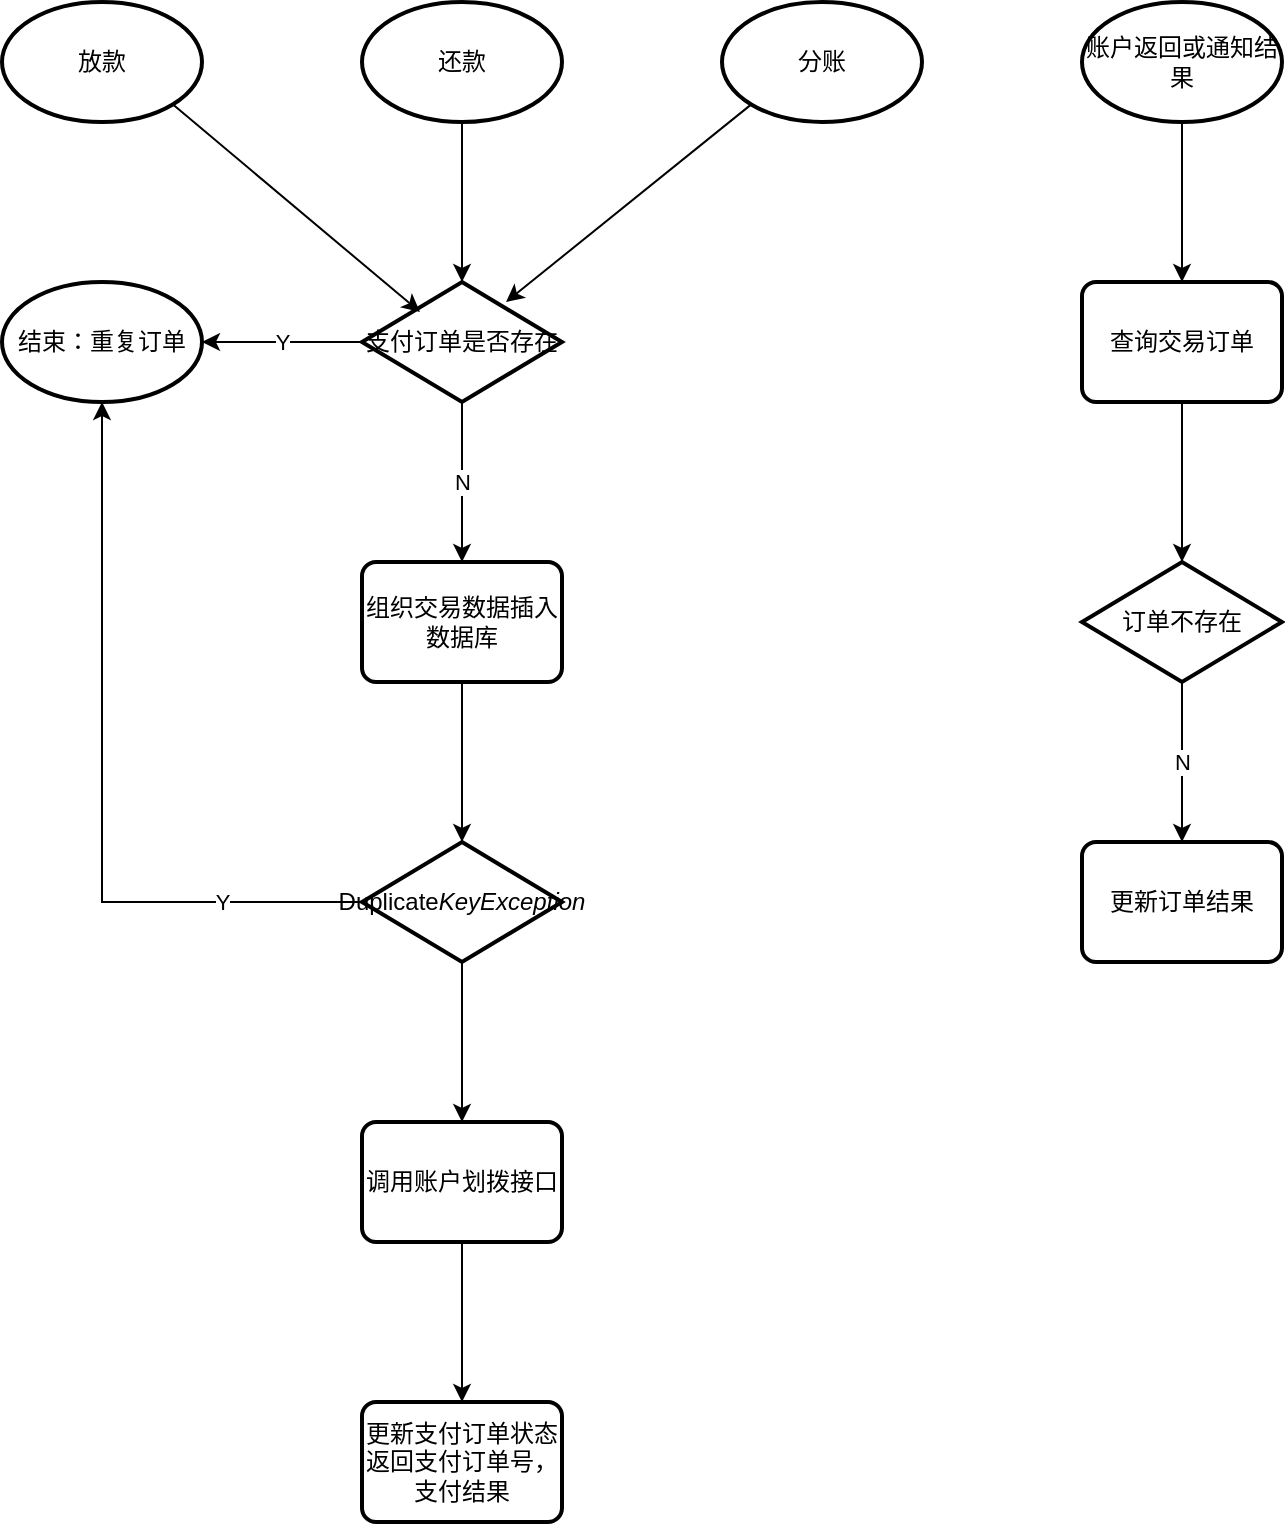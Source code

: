 <mxfile version="10.6.3" type="github"><diagram id="NWJcT1QCW1dGEFIDILSk" name="第 1 页"><mxGraphModel dx="1398" dy="833" grid="1" gridSize="10" guides="1" tooltips="1" connect="1" arrows="1" fold="1" page="1" pageScale="1" pageWidth="1100" pageHeight="850" math="0" shadow="0"><root><mxCell id="0"/><mxCell id="1" parent="0"/><mxCell id="Udy7956C5ADxA2FnRkIs-16" value="" style="edgeStyle=none;rounded=0;orthogonalLoop=1;jettySize=auto;html=1;" edge="1" parent="1" source="Udy7956C5ADxA2FnRkIs-1" target="Udy7956C5ADxA2FnRkIs-15"><mxGeometry relative="1" as="geometry"/></mxCell><mxCell id="Udy7956C5ADxA2FnRkIs-1" value="还款" style="strokeWidth=2;html=1;shape=mxgraph.flowchart.start_1;whiteSpace=wrap;" vertex="1" parent="1"><mxGeometry x="220" y="40" width="100" height="60" as="geometry"/></mxCell><mxCell id="Udy7956C5ADxA2FnRkIs-25" value="N" style="edgeStyle=none;rounded=0;orthogonalLoop=1;jettySize=auto;html=1;" edge="1" parent="1" source="Udy7956C5ADxA2FnRkIs-15" target="Udy7956C5ADxA2FnRkIs-24"><mxGeometry relative="1" as="geometry"/></mxCell><mxCell id="Udy7956C5ADxA2FnRkIs-27" value="Y" style="edgeStyle=none;rounded=0;orthogonalLoop=1;jettySize=auto;html=1;" edge="1" parent="1" source="Udy7956C5ADxA2FnRkIs-15" target="Udy7956C5ADxA2FnRkIs-26"><mxGeometry relative="1" as="geometry"/></mxCell><mxCell id="Udy7956C5ADxA2FnRkIs-15" value="支付订单是否存在" style="strokeWidth=2;html=1;shape=mxgraph.flowchart.decision;whiteSpace=wrap;fontFamily=Helvetica;fontSize=12;fontColor=#000000;align=center;strokeColor=#000000;fillColor=#ffffff;" vertex="1" parent="1"><mxGeometry x="220" y="180" width="100" height="60" as="geometry"/></mxCell><mxCell id="Udy7956C5ADxA2FnRkIs-26" value="结束：重复订单" style="strokeWidth=2;html=1;shape=mxgraph.flowchart.start_2;whiteSpace=wrap;fontFamily=Helvetica;fontSize=12;fontColor=#000000;align=center;strokeColor=#000000;fillColor=#ffffff;" vertex="1" parent="1"><mxGeometry x="40" y="180" width="100" height="60" as="geometry"/></mxCell><mxCell id="Udy7956C5ADxA2FnRkIs-30" value="" style="edgeStyle=orthogonalEdgeStyle;rounded=0;orthogonalLoop=1;jettySize=auto;html=1;" edge="1" parent="1" source="Udy7956C5ADxA2FnRkIs-24" target="Udy7956C5ADxA2FnRkIs-29"><mxGeometry relative="1" as="geometry"/></mxCell><mxCell id="Udy7956C5ADxA2FnRkIs-24" value="组织交易数据插入数据库" style="rounded=1;whiteSpace=wrap;html=1;absoluteArcSize=1;arcSize=14;strokeWidth=2;fontFamily=Helvetica;fontSize=12;fontColor=#000000;align=center;strokeColor=#000000;fillColor=#ffffff;" vertex="1" parent="1"><mxGeometry x="220" y="320" width="100" height="60" as="geometry"/></mxCell><mxCell id="Udy7956C5ADxA2FnRkIs-31" value="Y" style="edgeStyle=orthogonalEdgeStyle;rounded=0;orthogonalLoop=1;jettySize=auto;html=1;" edge="1" parent="1" source="Udy7956C5ADxA2FnRkIs-29" target="Udy7956C5ADxA2FnRkIs-26"><mxGeometry x="-0.632" relative="1" as="geometry"><mxPoint as="offset"/></mxGeometry></mxCell><mxCell id="Udy7956C5ADxA2FnRkIs-33" value="" style="edgeStyle=orthogonalEdgeStyle;rounded=0;orthogonalLoop=1;jettySize=auto;html=1;" edge="1" parent="1" source="Udy7956C5ADxA2FnRkIs-29" target="Udy7956C5ADxA2FnRkIs-32"><mxGeometry relative="1" as="geometry"/></mxCell><mxCell id="Udy7956C5ADxA2FnRkIs-29" value="Duplicate&lt;em&gt;KeyException&lt;/em&gt;" style="strokeWidth=2;html=1;shape=mxgraph.flowchart.decision;whiteSpace=wrap;fontFamily=Helvetica;fontSize=12;fontColor=#000000;align=center;strokeColor=#000000;fillColor=#ffffff;" vertex="1" parent="1"><mxGeometry x="220" y="460" width="100" height="60" as="geometry"/></mxCell><mxCell id="Udy7956C5ADxA2FnRkIs-39" value="" style="edgeStyle=orthogonalEdgeStyle;rounded=0;orthogonalLoop=1;jettySize=auto;html=1;" edge="1" parent="1" source="Udy7956C5ADxA2FnRkIs-32" target="Udy7956C5ADxA2FnRkIs-38"><mxGeometry relative="1" as="geometry"/></mxCell><mxCell id="Udy7956C5ADxA2FnRkIs-32" value="调用账户划拨接口" style="rounded=1;whiteSpace=wrap;html=1;absoluteArcSize=1;arcSize=14;strokeWidth=2;fontFamily=Helvetica;fontSize=12;fontColor=#000000;align=center;strokeColor=#000000;fillColor=#ffffff;" vertex="1" parent="1"><mxGeometry x="220" y="600" width="100" height="60" as="geometry"/></mxCell><mxCell id="Udy7956C5ADxA2FnRkIs-38" value="&lt;div&gt;更新支付订单状态&lt;/div&gt;&lt;div&gt;返回支付订单号，支付结果&lt;br&gt;&lt;/div&gt;" style="rounded=1;whiteSpace=wrap;html=1;absoluteArcSize=1;arcSize=14;strokeWidth=2;fontFamily=Helvetica;fontSize=12;fontColor=#000000;align=center;strokeColor=#000000;fillColor=#ffffff;" vertex="1" parent="1"><mxGeometry x="220" y="740" width="100" height="60" as="geometry"/></mxCell><mxCell id="Udy7956C5ADxA2FnRkIs-12" style="edgeStyle=none;rounded=0;orthogonalLoop=1;jettySize=auto;html=1;exitX=0.855;exitY=0.855;exitDx=0;exitDy=0;exitPerimeter=0;entryX=0.29;entryY=0.25;entryDx=0;entryDy=0;entryPerimeter=0;" edge="1" parent="1" source="Udy7956C5ADxA2FnRkIs-4" target="Udy7956C5ADxA2FnRkIs-15"><mxGeometry relative="1" as="geometry"><mxPoint x="241" y="165" as="targetPoint"/></mxGeometry></mxCell><mxCell id="Udy7956C5ADxA2FnRkIs-4" value="放款" style="strokeWidth=2;html=1;shape=mxgraph.flowchart.start_1;whiteSpace=wrap;" vertex="1" parent="1"><mxGeometry x="40" y="40" width="100" height="60" as="geometry"/></mxCell><mxCell id="Udy7956C5ADxA2FnRkIs-11" style="edgeStyle=none;rounded=0;orthogonalLoop=1;jettySize=auto;html=1;exitX=0.145;exitY=0.855;exitDx=0;exitDy=0;exitPerimeter=0;entryX=0.72;entryY=0.167;entryDx=0;entryDy=0;entryPerimeter=0;" edge="1" parent="1" source="Udy7956C5ADxA2FnRkIs-2" target="Udy7956C5ADxA2FnRkIs-15"><mxGeometry relative="1" as="geometry"><mxPoint x="292" y="165" as="targetPoint"/></mxGeometry></mxCell><mxCell id="Udy7956C5ADxA2FnRkIs-2" value="分账" style="strokeWidth=2;html=1;shape=mxgraph.flowchart.start_1;whiteSpace=wrap;" vertex="1" parent="1"><mxGeometry x="400" y="40" width="100" height="60" as="geometry"/></mxCell><mxCell id="Udy7956C5ADxA2FnRkIs-41" value="" style="edgeStyle=orthogonalEdgeStyle;rounded=0;orthogonalLoop=1;jettySize=auto;html=1;" edge="1" parent="1" source="Udy7956C5ADxA2FnRkIs-37" target="Udy7956C5ADxA2FnRkIs-40"><mxGeometry relative="1" as="geometry"/></mxCell><mxCell id="Udy7956C5ADxA2FnRkIs-37" value="账户返回或通知结果" style="strokeWidth=2;html=1;shape=mxgraph.flowchart.start_1;whiteSpace=wrap;" vertex="1" parent="1"><mxGeometry x="580" y="40" width="100" height="60" as="geometry"/></mxCell><mxCell id="Udy7956C5ADxA2FnRkIs-43" value="" style="edgeStyle=orthogonalEdgeStyle;rounded=0;orthogonalLoop=1;jettySize=auto;html=1;" edge="1" parent="1" source="Udy7956C5ADxA2FnRkIs-40" target="Udy7956C5ADxA2FnRkIs-42"><mxGeometry relative="1" as="geometry"/></mxCell><mxCell id="Udy7956C5ADxA2FnRkIs-40" value="查询交易订单" style="rounded=1;whiteSpace=wrap;html=1;absoluteArcSize=1;arcSize=14;strokeWidth=2;fontFamily=Helvetica;fontSize=12;fontColor=#000000;align=center;strokeColor=#000000;fillColor=#ffffff;" vertex="1" parent="1"><mxGeometry x="580" y="180" width="100" height="60" as="geometry"/></mxCell><mxCell id="Udy7956C5ADxA2FnRkIs-45" value="N" style="edgeStyle=orthogonalEdgeStyle;rounded=0;orthogonalLoop=1;jettySize=auto;html=1;" edge="1" parent="1" source="Udy7956C5ADxA2FnRkIs-42" target="Udy7956C5ADxA2FnRkIs-44"><mxGeometry relative="1" as="geometry"/></mxCell><mxCell id="Udy7956C5ADxA2FnRkIs-42" value="订单不存在" style="strokeWidth=2;html=1;shape=mxgraph.flowchart.decision;whiteSpace=wrap;fontFamily=Helvetica;fontSize=12;fontColor=#000000;align=center;strokeColor=#000000;fillColor=#ffffff;" vertex="1" parent="1"><mxGeometry x="580" y="320" width="100" height="60" as="geometry"/></mxCell><mxCell id="Udy7956C5ADxA2FnRkIs-44" value="更新订单结果" style="rounded=1;whiteSpace=wrap;html=1;absoluteArcSize=1;arcSize=14;strokeWidth=2;fontFamily=Helvetica;fontSize=12;fontColor=#000000;align=center;strokeColor=#000000;fillColor=#ffffff;" vertex="1" parent="1"><mxGeometry x="580" y="460" width="100" height="60" as="geometry"/></mxCell></root></mxGraphModel></diagram></mxfile>